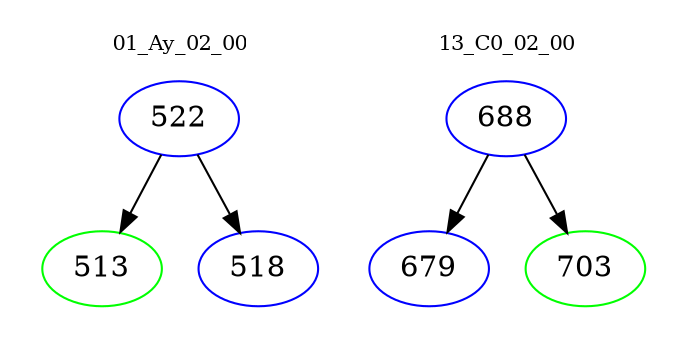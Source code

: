 digraph{
subgraph cluster_0 {
color = white
label = "01_Ay_02_00";
fontsize=10;
T0_522 [label="522", color="blue"]
T0_522 -> T0_513 [color="black"]
T0_513 [label="513", color="green"]
T0_522 -> T0_518 [color="black"]
T0_518 [label="518", color="blue"]
}
subgraph cluster_1 {
color = white
label = "13_C0_02_00";
fontsize=10;
T1_688 [label="688", color="blue"]
T1_688 -> T1_679 [color="black"]
T1_679 [label="679", color="blue"]
T1_688 -> T1_703 [color="black"]
T1_703 [label="703", color="green"]
}
}
